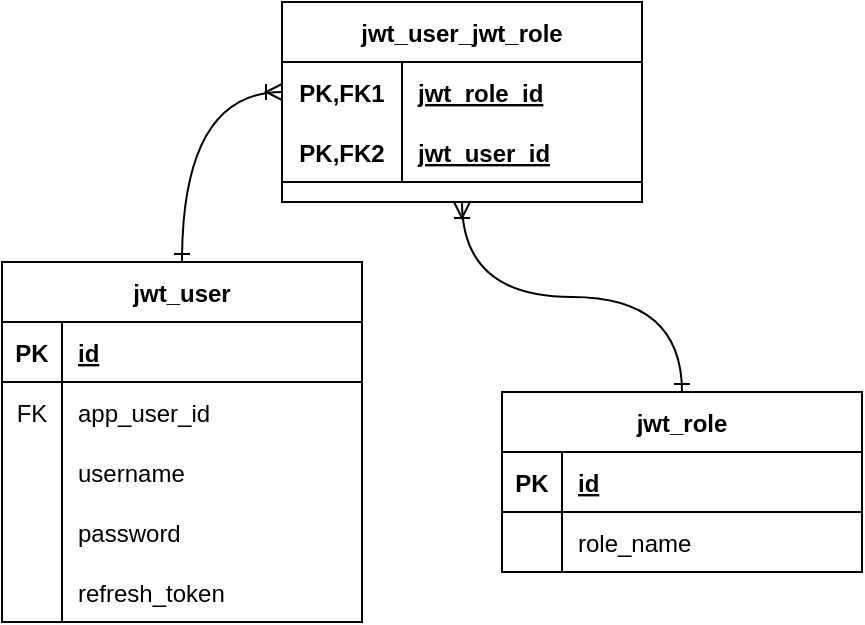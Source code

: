 <mxfile version="21.2.1" type="device">
  <diagram id="QSKARg4mVzXVn1VohS5x" name="Page-1">
    <mxGraphModel dx="2060" dy="1102" grid="1" gridSize="10" guides="1" tooltips="1" connect="1" arrows="1" fold="1" page="1" pageScale="1" pageWidth="827" pageHeight="1169" math="0" shadow="0">
      <root>
        <mxCell id="0" />
        <mxCell id="1" parent="0" />
        <mxCell id="9wG1yB-XkBs1_7XcCJrh-145" value="jwt_role" style="shape=table;startSize=30;container=1;collapsible=1;childLayout=tableLayout;fixedRows=1;rowLines=0;fontStyle=1;align=center;resizeLast=1;" parent="1" vertex="1">
          <mxGeometry x="510" y="495" width="180" height="90" as="geometry" />
        </mxCell>
        <mxCell id="9wG1yB-XkBs1_7XcCJrh-146" value="" style="shape=tableRow;horizontal=0;startSize=0;swimlaneHead=0;swimlaneBody=0;fillColor=none;collapsible=0;dropTarget=0;points=[[0,0.5],[1,0.5]];portConstraint=eastwest;top=0;left=0;right=0;bottom=1;" parent="9wG1yB-XkBs1_7XcCJrh-145" vertex="1">
          <mxGeometry y="30" width="180" height="30" as="geometry" />
        </mxCell>
        <mxCell id="9wG1yB-XkBs1_7XcCJrh-147" value="PK" style="shape=partialRectangle;connectable=0;fillColor=none;top=0;left=0;bottom=0;right=0;fontStyle=1;overflow=hidden;" parent="9wG1yB-XkBs1_7XcCJrh-146" vertex="1">
          <mxGeometry width="30" height="30" as="geometry">
            <mxRectangle width="30" height="30" as="alternateBounds" />
          </mxGeometry>
        </mxCell>
        <mxCell id="9wG1yB-XkBs1_7XcCJrh-148" value="id" style="shape=partialRectangle;connectable=0;fillColor=none;top=0;left=0;bottom=0;right=0;align=left;spacingLeft=6;fontStyle=5;overflow=hidden;" parent="9wG1yB-XkBs1_7XcCJrh-146" vertex="1">
          <mxGeometry x="30" width="150" height="30" as="geometry">
            <mxRectangle width="150" height="30" as="alternateBounds" />
          </mxGeometry>
        </mxCell>
        <mxCell id="9wG1yB-XkBs1_7XcCJrh-149" value="" style="shape=tableRow;horizontal=0;startSize=0;swimlaneHead=0;swimlaneBody=0;fillColor=none;collapsible=0;dropTarget=0;points=[[0,0.5],[1,0.5]];portConstraint=eastwest;top=0;left=0;right=0;bottom=0;" parent="9wG1yB-XkBs1_7XcCJrh-145" vertex="1">
          <mxGeometry y="60" width="180" height="30" as="geometry" />
        </mxCell>
        <mxCell id="9wG1yB-XkBs1_7XcCJrh-150" value="" style="shape=partialRectangle;connectable=0;fillColor=none;top=0;left=0;bottom=0;right=0;editable=1;overflow=hidden;" parent="9wG1yB-XkBs1_7XcCJrh-149" vertex="1">
          <mxGeometry width="30" height="30" as="geometry">
            <mxRectangle width="30" height="30" as="alternateBounds" />
          </mxGeometry>
        </mxCell>
        <mxCell id="9wG1yB-XkBs1_7XcCJrh-151" value="role_name" style="shape=partialRectangle;connectable=0;fillColor=none;top=0;left=0;bottom=0;right=0;align=left;spacingLeft=6;overflow=hidden;" parent="9wG1yB-XkBs1_7XcCJrh-149" vertex="1">
          <mxGeometry x="30" width="150" height="30" as="geometry">
            <mxRectangle width="150" height="30" as="alternateBounds" />
          </mxGeometry>
        </mxCell>
        <mxCell id="9wG1yB-XkBs1_7XcCJrh-189" style="edgeStyle=orthogonalEdgeStyle;curved=1;rounded=0;orthogonalLoop=1;jettySize=auto;html=1;entryX=0;entryY=0.5;entryDx=0;entryDy=0;startArrow=ERone;startFill=0;endArrow=ERoneToMany;endFill=0;" parent="1" source="9wG1yB-XkBs1_7XcCJrh-168" target="9wG1yB-XkBs1_7XcCJrh-182" edge="1">
          <mxGeometry relative="1" as="geometry" />
        </mxCell>
        <mxCell id="9wG1yB-XkBs1_7XcCJrh-168" value="jwt_user" style="shape=table;startSize=30;container=1;collapsible=1;childLayout=tableLayout;fixedRows=1;rowLines=0;fontStyle=1;align=center;resizeLast=1;" parent="1" vertex="1">
          <mxGeometry x="260" y="430" width="180" height="180" as="geometry" />
        </mxCell>
        <mxCell id="9wG1yB-XkBs1_7XcCJrh-169" value="" style="shape=tableRow;horizontal=0;startSize=0;swimlaneHead=0;swimlaneBody=0;fillColor=none;collapsible=0;dropTarget=0;points=[[0,0.5],[1,0.5]];portConstraint=eastwest;top=0;left=0;right=0;bottom=1;" parent="9wG1yB-XkBs1_7XcCJrh-168" vertex="1">
          <mxGeometry y="30" width="180" height="30" as="geometry" />
        </mxCell>
        <mxCell id="9wG1yB-XkBs1_7XcCJrh-170" value="PK" style="shape=partialRectangle;connectable=0;fillColor=none;top=0;left=0;bottom=0;right=0;fontStyle=1;overflow=hidden;" parent="9wG1yB-XkBs1_7XcCJrh-169" vertex="1">
          <mxGeometry width="30" height="30" as="geometry">
            <mxRectangle width="30" height="30" as="alternateBounds" />
          </mxGeometry>
        </mxCell>
        <mxCell id="9wG1yB-XkBs1_7XcCJrh-171" value="id" style="shape=partialRectangle;connectable=0;fillColor=none;top=0;left=0;bottom=0;right=0;align=left;spacingLeft=6;fontStyle=5;overflow=hidden;" parent="9wG1yB-XkBs1_7XcCJrh-169" vertex="1">
          <mxGeometry x="30" width="150" height="30" as="geometry">
            <mxRectangle width="150" height="30" as="alternateBounds" />
          </mxGeometry>
        </mxCell>
        <mxCell id="9wG1yB-XkBs1_7XcCJrh-191" style="shape=tableRow;horizontal=0;startSize=0;swimlaneHead=0;swimlaneBody=0;fillColor=none;collapsible=0;dropTarget=0;points=[[0,0.5],[1,0.5]];portConstraint=eastwest;top=0;left=0;right=0;bottom=0;" parent="9wG1yB-XkBs1_7XcCJrh-168" vertex="1">
          <mxGeometry y="60" width="180" height="30" as="geometry" />
        </mxCell>
        <mxCell id="9wG1yB-XkBs1_7XcCJrh-192" value="FK" style="shape=partialRectangle;connectable=0;fillColor=none;top=0;left=0;bottom=0;right=0;editable=1;overflow=hidden;" parent="9wG1yB-XkBs1_7XcCJrh-191" vertex="1">
          <mxGeometry width="30" height="30" as="geometry">
            <mxRectangle width="30" height="30" as="alternateBounds" />
          </mxGeometry>
        </mxCell>
        <mxCell id="9wG1yB-XkBs1_7XcCJrh-193" value="app_user_id" style="shape=partialRectangle;connectable=0;fillColor=none;top=0;left=0;bottom=0;right=0;align=left;spacingLeft=6;overflow=hidden;" parent="9wG1yB-XkBs1_7XcCJrh-191" vertex="1">
          <mxGeometry x="30" width="150" height="30" as="geometry">
            <mxRectangle width="150" height="30" as="alternateBounds" />
          </mxGeometry>
        </mxCell>
        <mxCell id="9wG1yB-XkBs1_7XcCJrh-172" value="" style="shape=tableRow;horizontal=0;startSize=0;swimlaneHead=0;swimlaneBody=0;fillColor=none;collapsible=0;dropTarget=0;points=[[0,0.5],[1,0.5]];portConstraint=eastwest;top=0;left=0;right=0;bottom=0;" parent="9wG1yB-XkBs1_7XcCJrh-168" vertex="1">
          <mxGeometry y="90" width="180" height="30" as="geometry" />
        </mxCell>
        <mxCell id="9wG1yB-XkBs1_7XcCJrh-173" value="" style="shape=partialRectangle;connectable=0;fillColor=none;top=0;left=0;bottom=0;right=0;editable=1;overflow=hidden;" parent="9wG1yB-XkBs1_7XcCJrh-172" vertex="1">
          <mxGeometry width="30" height="30" as="geometry">
            <mxRectangle width="30" height="30" as="alternateBounds" />
          </mxGeometry>
        </mxCell>
        <mxCell id="9wG1yB-XkBs1_7XcCJrh-174" value="username" style="shape=partialRectangle;connectable=0;fillColor=none;top=0;left=0;bottom=0;right=0;align=left;spacingLeft=6;overflow=hidden;" parent="9wG1yB-XkBs1_7XcCJrh-172" vertex="1">
          <mxGeometry x="30" width="150" height="30" as="geometry">
            <mxRectangle width="150" height="30" as="alternateBounds" />
          </mxGeometry>
        </mxCell>
        <mxCell id="9wG1yB-XkBs1_7XcCJrh-175" style="shape=tableRow;horizontal=0;startSize=0;swimlaneHead=0;swimlaneBody=0;fillColor=none;collapsible=0;dropTarget=0;points=[[0,0.5],[1,0.5]];portConstraint=eastwest;top=0;left=0;right=0;bottom=0;" parent="9wG1yB-XkBs1_7XcCJrh-168" vertex="1">
          <mxGeometry y="120" width="180" height="30" as="geometry" />
        </mxCell>
        <mxCell id="9wG1yB-XkBs1_7XcCJrh-176" style="shape=partialRectangle;connectable=0;fillColor=none;top=0;left=0;bottom=0;right=0;editable=1;overflow=hidden;" parent="9wG1yB-XkBs1_7XcCJrh-175" vertex="1">
          <mxGeometry width="30" height="30" as="geometry">
            <mxRectangle width="30" height="30" as="alternateBounds" />
          </mxGeometry>
        </mxCell>
        <mxCell id="9wG1yB-XkBs1_7XcCJrh-177" value="password" style="shape=partialRectangle;connectable=0;fillColor=none;top=0;left=0;bottom=0;right=0;align=left;spacingLeft=6;overflow=hidden;" parent="9wG1yB-XkBs1_7XcCJrh-175" vertex="1">
          <mxGeometry x="30" width="150" height="30" as="geometry">
            <mxRectangle width="150" height="30" as="alternateBounds" />
          </mxGeometry>
        </mxCell>
        <mxCell id="9wG1yB-XkBs1_7XcCJrh-178" value="" style="shape=tableRow;horizontal=0;startSize=0;swimlaneHead=0;swimlaneBody=0;fillColor=none;collapsible=0;dropTarget=0;points=[[0,0.5],[1,0.5]];portConstraint=eastwest;top=0;left=0;right=0;bottom=0;" parent="9wG1yB-XkBs1_7XcCJrh-168" vertex="1">
          <mxGeometry y="150" width="180" height="30" as="geometry" />
        </mxCell>
        <mxCell id="9wG1yB-XkBs1_7XcCJrh-179" value="" style="shape=partialRectangle;connectable=0;fillColor=none;top=0;left=0;bottom=0;right=0;editable=1;overflow=hidden;" parent="9wG1yB-XkBs1_7XcCJrh-178" vertex="1">
          <mxGeometry width="30" height="30" as="geometry">
            <mxRectangle width="30" height="30" as="alternateBounds" />
          </mxGeometry>
        </mxCell>
        <mxCell id="9wG1yB-XkBs1_7XcCJrh-180" value="refresh_token" style="shape=partialRectangle;connectable=0;fillColor=none;top=0;left=0;bottom=0;right=0;align=left;spacingLeft=6;overflow=hidden;" parent="9wG1yB-XkBs1_7XcCJrh-178" vertex="1">
          <mxGeometry x="30" width="150" height="30" as="geometry">
            <mxRectangle width="150" height="30" as="alternateBounds" />
          </mxGeometry>
        </mxCell>
        <mxCell id="9wG1yB-XkBs1_7XcCJrh-181" value="jwt_user_jwt_role" style="shape=table;startSize=30;container=1;collapsible=1;childLayout=tableLayout;fixedRows=1;rowLines=0;fontStyle=1;align=center;resizeLast=1;" parent="1" vertex="1">
          <mxGeometry x="400" y="300" width="180" height="100" as="geometry" />
        </mxCell>
        <mxCell id="9wG1yB-XkBs1_7XcCJrh-182" value="" style="shape=tableRow;horizontal=0;startSize=0;swimlaneHead=0;swimlaneBody=0;fillColor=none;collapsible=0;dropTarget=0;points=[[0,0.5],[1,0.5]];portConstraint=eastwest;top=0;left=0;right=0;bottom=0;" parent="9wG1yB-XkBs1_7XcCJrh-181" vertex="1">
          <mxGeometry y="30" width="180" height="30" as="geometry" />
        </mxCell>
        <mxCell id="9wG1yB-XkBs1_7XcCJrh-183" value="PK,FK1" style="shape=partialRectangle;connectable=0;fillColor=none;top=0;left=0;bottom=0;right=0;fontStyle=1;overflow=hidden;" parent="9wG1yB-XkBs1_7XcCJrh-182" vertex="1">
          <mxGeometry width="60" height="30" as="geometry">
            <mxRectangle width="60" height="30" as="alternateBounds" />
          </mxGeometry>
        </mxCell>
        <mxCell id="9wG1yB-XkBs1_7XcCJrh-184" value="jwt_role_id" style="shape=partialRectangle;connectable=0;fillColor=none;top=0;left=0;bottom=0;right=0;align=left;spacingLeft=6;fontStyle=5;overflow=hidden;" parent="9wG1yB-XkBs1_7XcCJrh-182" vertex="1">
          <mxGeometry x="60" width="120" height="30" as="geometry">
            <mxRectangle width="120" height="30" as="alternateBounds" />
          </mxGeometry>
        </mxCell>
        <mxCell id="9wG1yB-XkBs1_7XcCJrh-185" value="" style="shape=tableRow;horizontal=0;startSize=0;swimlaneHead=0;swimlaneBody=0;fillColor=none;collapsible=0;dropTarget=0;points=[[0,0.5],[1,0.5]];portConstraint=eastwest;top=0;left=0;right=0;bottom=1;" parent="9wG1yB-XkBs1_7XcCJrh-181" vertex="1">
          <mxGeometry y="60" width="180" height="30" as="geometry" />
        </mxCell>
        <mxCell id="9wG1yB-XkBs1_7XcCJrh-186" value="PK,FK2" style="shape=partialRectangle;connectable=0;fillColor=none;top=0;left=0;bottom=0;right=0;fontStyle=1;overflow=hidden;" parent="9wG1yB-XkBs1_7XcCJrh-185" vertex="1">
          <mxGeometry width="60" height="30" as="geometry">
            <mxRectangle width="60" height="30" as="alternateBounds" />
          </mxGeometry>
        </mxCell>
        <mxCell id="9wG1yB-XkBs1_7XcCJrh-187" value="jwt_user_id" style="shape=partialRectangle;connectable=0;fillColor=none;top=0;left=0;bottom=0;right=0;align=left;spacingLeft=6;fontStyle=5;overflow=hidden;" parent="9wG1yB-XkBs1_7XcCJrh-185" vertex="1">
          <mxGeometry x="60" width="120" height="30" as="geometry">
            <mxRectangle width="120" height="30" as="alternateBounds" />
          </mxGeometry>
        </mxCell>
        <mxCell id="9wG1yB-XkBs1_7XcCJrh-188" style="edgeStyle=orthogonalEdgeStyle;curved=1;rounded=0;orthogonalLoop=1;jettySize=auto;html=1;entryX=0.5;entryY=1;entryDx=0;entryDy=0;startArrow=ERone;startFill=0;endArrow=ERoneToMany;endFill=0;" parent="1" source="9wG1yB-XkBs1_7XcCJrh-145" target="9wG1yB-XkBs1_7XcCJrh-181" edge="1">
          <mxGeometry relative="1" as="geometry" />
        </mxCell>
      </root>
    </mxGraphModel>
  </diagram>
</mxfile>
